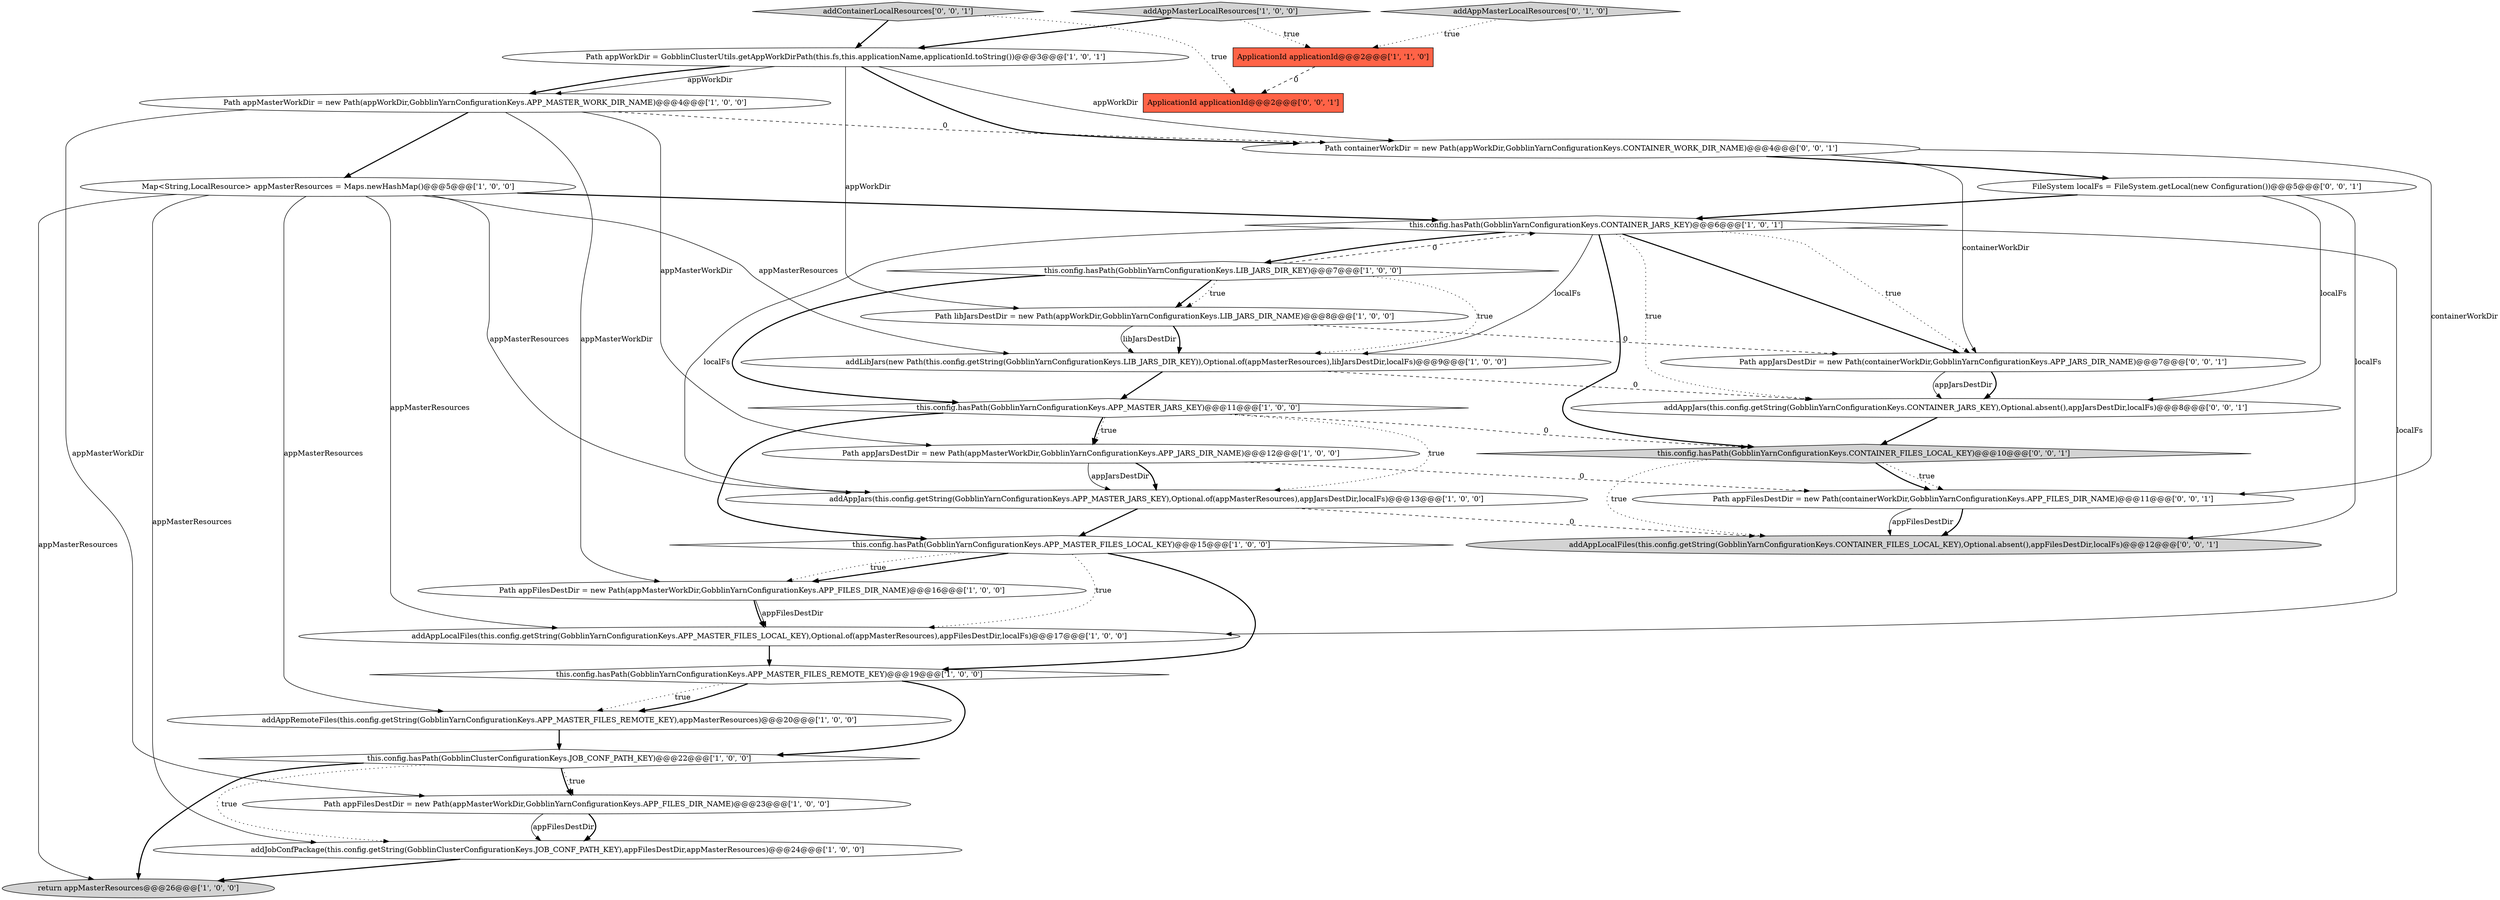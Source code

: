 digraph {
25 [style = filled, label = "addAppLocalFiles(this.config.getString(GobblinYarnConfigurationKeys.CONTAINER_FILES_LOCAL_KEY),Optional.absent(),appFilesDestDir,localFs)@@@12@@@['0', '0', '1']", fillcolor = lightgray, shape = ellipse image = "AAA0AAABBB3BBB"];
12 [style = filled, label = "addLibJars(new Path(this.config.getString(GobblinYarnConfigurationKeys.LIB_JARS_DIR_KEY)),Optional.of(appMasterResources),libJarsDestDir,localFs)@@@9@@@['1', '0', '0']", fillcolor = white, shape = ellipse image = "AAA0AAABBB1BBB"];
14 [style = filled, label = "Path appFilesDestDir = new Path(appMasterWorkDir,GobblinYarnConfigurationKeys.APP_FILES_DIR_NAME)@@@23@@@['1', '0', '0']", fillcolor = white, shape = ellipse image = "AAA0AAABBB1BBB"];
24 [style = filled, label = "Path containerWorkDir = new Path(appWorkDir,GobblinYarnConfigurationKeys.CONTAINER_WORK_DIR_NAME)@@@4@@@['0', '0', '1']", fillcolor = white, shape = ellipse image = "AAA0AAABBB3BBB"];
22 [style = filled, label = "Path appFilesDestDir = new Path(containerWorkDir,GobblinYarnConfigurationKeys.APP_FILES_DIR_NAME)@@@11@@@['0', '0', '1']", fillcolor = white, shape = ellipse image = "AAA0AAABBB3BBB"];
2 [style = filled, label = "this.config.hasPath(GobblinClusterConfigurationKeys.JOB_CONF_PATH_KEY)@@@22@@@['1', '0', '0']", fillcolor = white, shape = diamond image = "AAA0AAABBB1BBB"];
30 [style = filled, label = "addAppJars(this.config.getString(GobblinYarnConfigurationKeys.CONTAINER_JARS_KEY),Optional.absent(),appJarsDestDir,localFs)@@@8@@@['0', '0', '1']", fillcolor = white, shape = ellipse image = "AAA0AAABBB3BBB"];
6 [style = filled, label = "this.config.hasPath(GobblinYarnConfigurationKeys.APP_MASTER_FILES_REMOTE_KEY)@@@19@@@['1', '0', '0']", fillcolor = white, shape = diamond image = "AAA0AAABBB1BBB"];
0 [style = filled, label = "this.config.hasPath(GobblinYarnConfigurationKeys.APP_MASTER_JARS_KEY)@@@11@@@['1', '0', '0']", fillcolor = white, shape = diamond image = "AAA0AAABBB1BBB"];
9 [style = filled, label = "addAppJars(this.config.getString(GobblinYarnConfigurationKeys.APP_MASTER_JARS_KEY),Optional.of(appMasterResources),appJarsDestDir,localFs)@@@13@@@['1', '0', '0']", fillcolor = white, shape = ellipse image = "AAA0AAABBB1BBB"];
11 [style = filled, label = "addJobConfPackage(this.config.getString(GobblinClusterConfigurationKeys.JOB_CONF_PATH_KEY),appFilesDestDir,appMasterResources)@@@24@@@['1', '0', '0']", fillcolor = white, shape = ellipse image = "AAA0AAABBB1BBB"];
28 [style = filled, label = "Path appJarsDestDir = new Path(containerWorkDir,GobblinYarnConfigurationKeys.APP_JARS_DIR_NAME)@@@7@@@['0', '0', '1']", fillcolor = white, shape = ellipse image = "AAA0AAABBB3BBB"];
27 [style = filled, label = "FileSystem localFs = FileSystem.getLocal(new Configuration())@@@5@@@['0', '0', '1']", fillcolor = white, shape = ellipse image = "AAA0AAABBB3BBB"];
18 [style = filled, label = "addAppLocalFiles(this.config.getString(GobblinYarnConfigurationKeys.APP_MASTER_FILES_LOCAL_KEY),Optional.of(appMasterResources),appFilesDestDir,localFs)@@@17@@@['1', '0', '0']", fillcolor = white, shape = ellipse image = "AAA0AAABBB1BBB"];
4 [style = filled, label = "return appMasterResources@@@26@@@['1', '0', '0']", fillcolor = lightgray, shape = ellipse image = "AAA0AAABBB1BBB"];
1 [style = filled, label = "addAppMasterLocalResources['1', '0', '0']", fillcolor = lightgray, shape = diamond image = "AAA0AAABBB1BBB"];
29 [style = filled, label = "this.config.hasPath(GobblinYarnConfigurationKeys.CONTAINER_FILES_LOCAL_KEY)@@@10@@@['0', '0', '1']", fillcolor = lightgray, shape = diamond image = "AAA0AAABBB3BBB"];
10 [style = filled, label = "addAppRemoteFiles(this.config.getString(GobblinYarnConfigurationKeys.APP_MASTER_FILES_REMOTE_KEY),appMasterResources)@@@20@@@['1', '0', '0']", fillcolor = white, shape = ellipse image = "AAA0AAABBB1BBB"];
26 [style = filled, label = "ApplicationId applicationId@@@2@@@['0', '0', '1']", fillcolor = tomato, shape = box image = "AAA0AAABBB3BBB"];
7 [style = filled, label = "Path libJarsDestDir = new Path(appWorkDir,GobblinYarnConfigurationKeys.LIB_JARS_DIR_NAME)@@@8@@@['1', '0', '0']", fillcolor = white, shape = ellipse image = "AAA0AAABBB1BBB"];
16 [style = filled, label = "Path appWorkDir = GobblinClusterUtils.getAppWorkDirPath(this.fs,this.applicationName,applicationId.toString())@@@3@@@['1', '0', '1']", fillcolor = white, shape = ellipse image = "AAA0AAABBB1BBB"];
8 [style = filled, label = "Path appJarsDestDir = new Path(appMasterWorkDir,GobblinYarnConfigurationKeys.APP_JARS_DIR_NAME)@@@12@@@['1', '0', '0']", fillcolor = white, shape = ellipse image = "AAA0AAABBB1BBB"];
17 [style = filled, label = "this.config.hasPath(GobblinYarnConfigurationKeys.APP_MASTER_FILES_LOCAL_KEY)@@@15@@@['1', '0', '0']", fillcolor = white, shape = diamond image = "AAA0AAABBB1BBB"];
13 [style = filled, label = "this.config.hasPath(GobblinYarnConfigurationKeys.CONTAINER_JARS_KEY)@@@6@@@['1', '0', '1']", fillcolor = white, shape = diamond image = "AAA0AAABBB1BBB"];
21 [style = filled, label = "addAppMasterLocalResources['0', '1', '0']", fillcolor = lightgray, shape = diamond image = "AAA0AAABBB2BBB"];
3 [style = filled, label = "Path appMasterWorkDir = new Path(appWorkDir,GobblinYarnConfigurationKeys.APP_MASTER_WORK_DIR_NAME)@@@4@@@['1', '0', '0']", fillcolor = white, shape = ellipse image = "AAA0AAABBB1BBB"];
5 [style = filled, label = "Map<String,LocalResource> appMasterResources = Maps.newHashMap()@@@5@@@['1', '0', '0']", fillcolor = white, shape = ellipse image = "AAA0AAABBB1BBB"];
15 [style = filled, label = "this.config.hasPath(GobblinYarnConfigurationKeys.LIB_JARS_DIR_KEY)@@@7@@@['1', '0', '0']", fillcolor = white, shape = diamond image = "AAA0AAABBB1BBB"];
19 [style = filled, label = "Path appFilesDestDir = new Path(appMasterWorkDir,GobblinYarnConfigurationKeys.APP_FILES_DIR_NAME)@@@16@@@['1', '0', '0']", fillcolor = white, shape = ellipse image = "AAA0AAABBB1BBB"];
23 [style = filled, label = "addContainerLocalResources['0', '0', '1']", fillcolor = lightgray, shape = diamond image = "AAA0AAABBB3BBB"];
20 [style = filled, label = "ApplicationId applicationId@@@2@@@['1', '1', '0']", fillcolor = tomato, shape = box image = "AAA0AAABBB1BBB"];
5->11 [style = solid, label="appMasterResources"];
27->13 [style = bold, label=""];
16->3 [style = bold, label=""];
22->25 [style = bold, label=""];
23->16 [style = bold, label=""];
19->18 [style = bold, label=""];
21->20 [style = dotted, label="true"];
24->22 [style = solid, label="containerWorkDir"];
13->28 [style = dotted, label="true"];
15->7 [style = bold, label=""];
16->3 [style = solid, label="appWorkDir"];
28->30 [style = bold, label=""];
17->18 [style = dotted, label="true"];
17->6 [style = bold, label=""];
7->12 [style = bold, label=""];
3->19 [style = solid, label="appMasterWorkDir"];
0->17 [style = bold, label=""];
5->9 [style = solid, label="appMasterResources"];
16->24 [style = bold, label=""];
11->4 [style = bold, label=""];
14->11 [style = solid, label="appFilesDestDir"];
3->24 [style = dashed, label="0"];
27->25 [style = solid, label="localFs"];
13->12 [style = solid, label="localFs"];
5->18 [style = solid, label="appMasterResources"];
9->17 [style = bold, label=""];
12->30 [style = dashed, label="0"];
16->7 [style = solid, label="appWorkDir"];
15->7 [style = dotted, label="true"];
3->8 [style = solid, label="appMasterWorkDir"];
8->9 [style = solid, label="appJarsDestDir"];
12->0 [style = bold, label=""];
2->4 [style = bold, label=""];
17->19 [style = bold, label=""];
30->29 [style = bold, label=""];
6->2 [style = bold, label=""];
2->11 [style = dotted, label="true"];
0->8 [style = dotted, label="true"];
6->10 [style = dotted, label="true"];
8->22 [style = dashed, label="0"];
29->22 [style = dotted, label="true"];
13->29 [style = bold, label=""];
3->5 [style = bold, label=""];
5->10 [style = solid, label="appMasterResources"];
13->30 [style = dotted, label="true"];
29->25 [style = dotted, label="true"];
23->26 [style = dotted, label="true"];
18->6 [style = bold, label=""];
7->28 [style = dashed, label="0"];
1->16 [style = bold, label=""];
5->13 [style = bold, label=""];
15->0 [style = bold, label=""];
6->10 [style = bold, label=""];
2->14 [style = bold, label=""];
0->29 [style = dashed, label="0"];
0->8 [style = bold, label=""];
8->9 [style = bold, label=""];
17->19 [style = dotted, label="true"];
9->25 [style = dashed, label="0"];
15->12 [style = dotted, label="true"];
16->24 [style = solid, label="appWorkDir"];
15->13 [style = dashed, label="0"];
2->14 [style = dotted, label="true"];
13->18 [style = solid, label="localFs"];
7->12 [style = solid, label="libJarsDestDir"];
10->2 [style = bold, label=""];
3->14 [style = solid, label="appMasterWorkDir"];
13->15 [style = bold, label=""];
24->28 [style = solid, label="containerWorkDir"];
13->28 [style = bold, label=""];
29->22 [style = bold, label=""];
19->18 [style = solid, label="appFilesDestDir"];
27->30 [style = solid, label="localFs"];
14->11 [style = bold, label=""];
0->9 [style = dotted, label="true"];
28->30 [style = solid, label="appJarsDestDir"];
5->4 [style = solid, label="appMasterResources"];
24->27 [style = bold, label=""];
13->9 [style = solid, label="localFs"];
1->20 [style = dotted, label="true"];
20->26 [style = dashed, label="0"];
5->12 [style = solid, label="appMasterResources"];
22->25 [style = solid, label="appFilesDestDir"];
}
